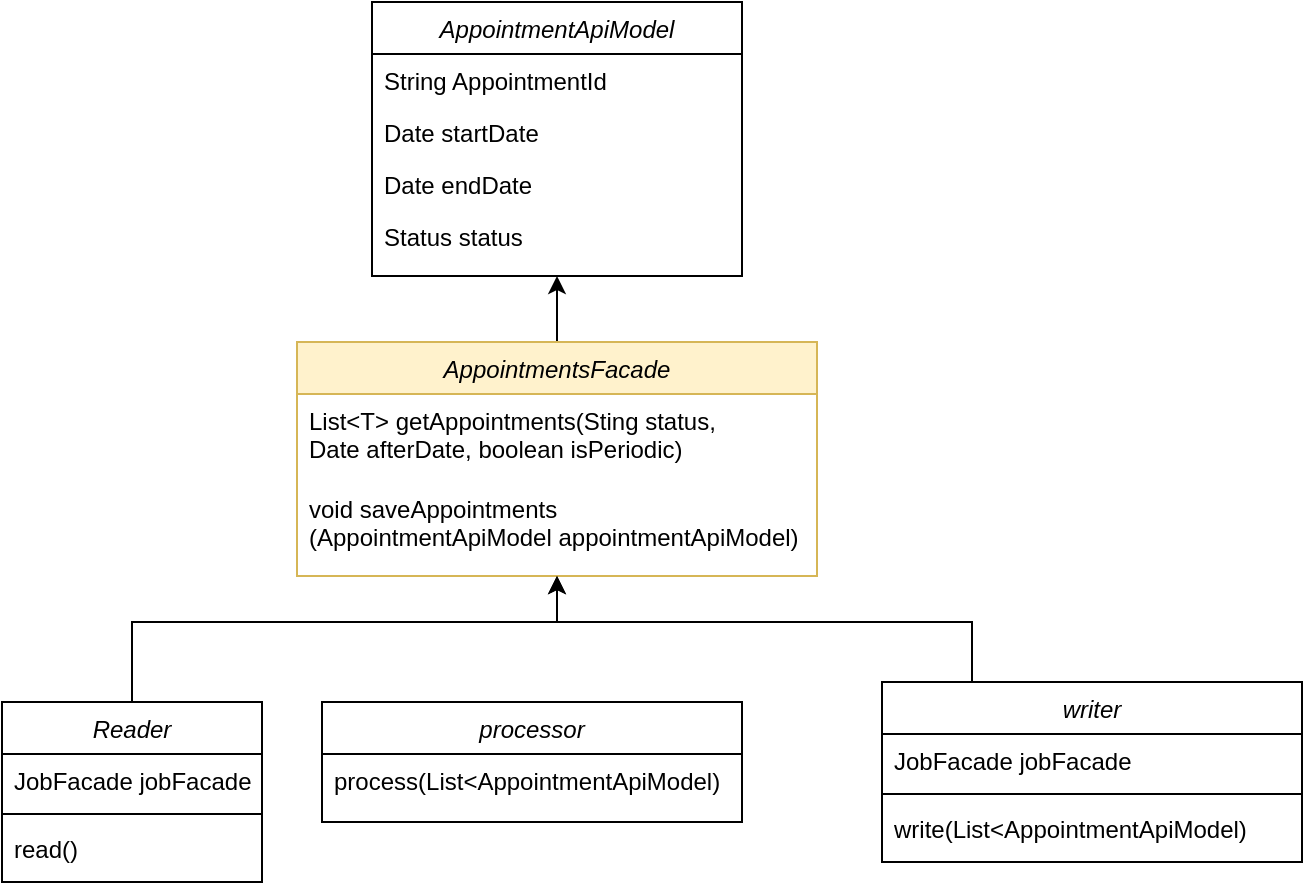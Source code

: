 <mxfile version="24.8.4">
  <diagram id="C5RBs43oDa-KdzZeNtuy" name="Page-1">
    <mxGraphModel dx="4298" dy="2847" grid="1" gridSize="10" guides="1" tooltips="1" connect="1" arrows="1" fold="1" page="1" pageScale="1" pageWidth="3300" pageHeight="2339" math="0" shadow="0">
      <root>
        <mxCell id="WIyWlLk6GJQsqaUBKTNV-0" />
        <mxCell id="WIyWlLk6GJQsqaUBKTNV-1" parent="WIyWlLk6GJQsqaUBKTNV-0" />
        <mxCell id="KWM8W5uzkiae-dJSOwvz-24" style="edgeStyle=orthogonalEdgeStyle;rounded=0;orthogonalLoop=1;jettySize=auto;html=1;entryX=0.5;entryY=1;entryDx=0;entryDy=0;" edge="1" parent="WIyWlLk6GJQsqaUBKTNV-1" source="ApyK9dZCyS79xW809X-P-85" target="KWM8W5uzkiae-dJSOwvz-19">
          <mxGeometry relative="1" as="geometry" />
        </mxCell>
        <mxCell id="ApyK9dZCyS79xW809X-P-85" value="AppointmentsFacade" style="swimlane;fontStyle=2;align=center;verticalAlign=top;childLayout=stackLayout;horizontal=1;startSize=26;horizontalStack=0;resizeParent=1;resizeLast=0;collapsible=1;marginBottom=0;rounded=0;shadow=0;strokeWidth=1;fillColor=#fff2cc;strokeColor=#d6b656;" parent="WIyWlLk6GJQsqaUBKTNV-1" vertex="1">
          <mxGeometry x="-1492.5" y="-1280" width="260" height="117" as="geometry">
            <mxRectangle x="230" y="140" width="160" height="26" as="alternateBounds" />
          </mxGeometry>
        </mxCell>
        <mxCell id="ApyK9dZCyS79xW809X-P-86" value="List&lt;T&gt; getAppointments(Sting status, &#xa;Date afterDate, boolean isPeriodic) " style="text;align=left;verticalAlign=top;spacingLeft=4;spacingRight=4;overflow=hidden;rotatable=0;points=[[0,0.5],[1,0.5]];portConstraint=eastwest;fillColor=none;" parent="ApyK9dZCyS79xW809X-P-85" vertex="1">
          <mxGeometry y="26" width="260" height="44" as="geometry" />
        </mxCell>
        <mxCell id="ApyK9dZCyS79xW809X-P-88" value="void saveAppointments &#xa;(AppointmentApiModel appointmentApiModel)" style="text;align=left;verticalAlign=top;spacingLeft=4;spacingRight=4;overflow=hidden;rotatable=0;points=[[0,0.5],[1,0.5]];portConstraint=eastwest;fillColor=none;" parent="ApyK9dZCyS79xW809X-P-85" vertex="1">
          <mxGeometry y="70" width="260" height="40" as="geometry" />
        </mxCell>
        <mxCell id="KWM8W5uzkiae-dJSOwvz-25" style="edgeStyle=orthogonalEdgeStyle;rounded=0;orthogonalLoop=1;jettySize=auto;html=1;entryX=0.5;entryY=1;entryDx=0;entryDy=0;" edge="1" parent="WIyWlLk6GJQsqaUBKTNV-1" source="KWM8W5uzkiae-dJSOwvz-3" target="ApyK9dZCyS79xW809X-P-85">
          <mxGeometry relative="1" as="geometry">
            <Array as="points">
              <mxPoint x="-1575" y="-1140" />
              <mxPoint x="-1363" y="-1140" />
            </Array>
          </mxGeometry>
        </mxCell>
        <mxCell id="KWM8W5uzkiae-dJSOwvz-3" value="Reader" style="swimlane;fontStyle=2;align=center;verticalAlign=top;childLayout=stackLayout;horizontal=1;startSize=26;horizontalStack=0;resizeParent=1;resizeLast=0;collapsible=1;marginBottom=0;rounded=0;shadow=0;strokeWidth=1;" vertex="1" parent="WIyWlLk6GJQsqaUBKTNV-1">
          <mxGeometry x="-1640" y="-1100" width="130" height="90" as="geometry">
            <mxRectangle x="230" y="140" width="160" height="26" as="alternateBounds" />
          </mxGeometry>
        </mxCell>
        <mxCell id="KWM8W5uzkiae-dJSOwvz-4" value="JobFacade jobFacade" style="text;align=left;verticalAlign=top;spacingLeft=4;spacingRight=4;overflow=hidden;rotatable=0;points=[[0,0.5],[1,0.5]];portConstraint=eastwest;" vertex="1" parent="KWM8W5uzkiae-dJSOwvz-3">
          <mxGeometry y="26" width="130" height="26" as="geometry" />
        </mxCell>
        <mxCell id="KWM8W5uzkiae-dJSOwvz-5" value="" style="line;html=1;strokeWidth=1;align=left;verticalAlign=middle;spacingTop=-1;spacingLeft=3;spacingRight=3;rotatable=0;labelPosition=right;points=[];portConstraint=eastwest;" vertex="1" parent="KWM8W5uzkiae-dJSOwvz-3">
          <mxGeometry y="52" width="130" height="8" as="geometry" />
        </mxCell>
        <mxCell id="KWM8W5uzkiae-dJSOwvz-6" value="read()" style="text;align=left;verticalAlign=top;spacingLeft=4;spacingRight=4;overflow=hidden;rotatable=0;points=[[0,0.5],[1,0.5]];portConstraint=eastwest;" vertex="1" parent="KWM8W5uzkiae-dJSOwvz-3">
          <mxGeometry y="60" width="130" height="26" as="geometry" />
        </mxCell>
        <mxCell id="KWM8W5uzkiae-dJSOwvz-7" value="processor" style="swimlane;fontStyle=2;align=center;verticalAlign=top;childLayout=stackLayout;horizontal=1;startSize=26;horizontalStack=0;resizeParent=1;resizeLast=0;collapsible=1;marginBottom=0;rounded=0;shadow=0;strokeWidth=1;" vertex="1" parent="WIyWlLk6GJQsqaUBKTNV-1">
          <mxGeometry x="-1480" y="-1100" width="210" height="60" as="geometry">
            <mxRectangle x="230" y="140" width="160" height="26" as="alternateBounds" />
          </mxGeometry>
        </mxCell>
        <mxCell id="KWM8W5uzkiae-dJSOwvz-10" value="process(List&lt;AppointmentApiModel)" style="text;align=left;verticalAlign=top;spacingLeft=4;spacingRight=4;overflow=hidden;rotatable=0;points=[[0,0.5],[1,0.5]];portConstraint=eastwest;" vertex="1" parent="KWM8W5uzkiae-dJSOwvz-7">
          <mxGeometry y="26" width="210" height="26" as="geometry" />
        </mxCell>
        <mxCell id="KWM8W5uzkiae-dJSOwvz-27" style="edgeStyle=orthogonalEdgeStyle;rounded=0;orthogonalLoop=1;jettySize=auto;html=1;entryX=0.5;entryY=1;entryDx=0;entryDy=0;" edge="1" parent="WIyWlLk6GJQsqaUBKTNV-1" source="KWM8W5uzkiae-dJSOwvz-11" target="ApyK9dZCyS79xW809X-P-85">
          <mxGeometry relative="1" as="geometry">
            <Array as="points">
              <mxPoint x="-1155" y="-1140" />
              <mxPoint x="-1363" y="-1140" />
            </Array>
          </mxGeometry>
        </mxCell>
        <mxCell id="KWM8W5uzkiae-dJSOwvz-11" value="writer" style="swimlane;fontStyle=2;align=center;verticalAlign=top;childLayout=stackLayout;horizontal=1;startSize=26;horizontalStack=0;resizeParent=1;resizeLast=0;collapsible=1;marginBottom=0;rounded=0;shadow=0;strokeWidth=1;" vertex="1" parent="WIyWlLk6GJQsqaUBKTNV-1">
          <mxGeometry x="-1200" y="-1110" width="210" height="90" as="geometry">
            <mxRectangle x="230" y="140" width="160" height="26" as="alternateBounds" />
          </mxGeometry>
        </mxCell>
        <mxCell id="KWM8W5uzkiae-dJSOwvz-12" value="JobFacade jobFacade" style="text;align=left;verticalAlign=top;spacingLeft=4;spacingRight=4;overflow=hidden;rotatable=0;points=[[0,0.5],[1,0.5]];portConstraint=eastwest;" vertex="1" parent="KWM8W5uzkiae-dJSOwvz-11">
          <mxGeometry y="26" width="210" height="26" as="geometry" />
        </mxCell>
        <mxCell id="KWM8W5uzkiae-dJSOwvz-13" value="" style="line;html=1;strokeWidth=1;align=left;verticalAlign=middle;spacingTop=-1;spacingLeft=3;spacingRight=3;rotatable=0;labelPosition=right;points=[];portConstraint=eastwest;" vertex="1" parent="KWM8W5uzkiae-dJSOwvz-11">
          <mxGeometry y="52" width="210" height="8" as="geometry" />
        </mxCell>
        <mxCell id="KWM8W5uzkiae-dJSOwvz-14" value="write(List&lt;AppointmentApiModel)" style="text;align=left;verticalAlign=top;spacingLeft=4;spacingRight=4;overflow=hidden;rotatable=0;points=[[0,0.5],[1,0.5]];portConstraint=eastwest;" vertex="1" parent="KWM8W5uzkiae-dJSOwvz-11">
          <mxGeometry y="60" width="210" height="26" as="geometry" />
        </mxCell>
        <mxCell id="KWM8W5uzkiae-dJSOwvz-19" value="AppointmentApiModel" style="swimlane;fontStyle=2;align=center;verticalAlign=top;childLayout=stackLayout;horizontal=1;startSize=26;horizontalStack=0;resizeParent=1;resizeLast=0;collapsible=1;marginBottom=0;rounded=0;shadow=0;strokeWidth=1;" vertex="1" parent="WIyWlLk6GJQsqaUBKTNV-1">
          <mxGeometry x="-1455" y="-1450" width="185" height="137" as="geometry">
            <mxRectangle x="230" y="140" width="160" height="26" as="alternateBounds" />
          </mxGeometry>
        </mxCell>
        <mxCell id="KWM8W5uzkiae-dJSOwvz-20" value="String AppointmentId" style="text;align=left;verticalAlign=top;spacingLeft=4;spacingRight=4;overflow=hidden;rotatable=0;points=[[0,0.5],[1,0.5]];portConstraint=eastwest;" vertex="1" parent="KWM8W5uzkiae-dJSOwvz-19">
          <mxGeometry y="26" width="185" height="26" as="geometry" />
        </mxCell>
        <mxCell id="KWM8W5uzkiae-dJSOwvz-21" value="Date startDate" style="text;align=left;verticalAlign=top;spacingLeft=4;spacingRight=4;overflow=hidden;rotatable=0;points=[[0,0.5],[1,0.5]];portConstraint=eastwest;" vertex="1" parent="KWM8W5uzkiae-dJSOwvz-19">
          <mxGeometry y="52" width="185" height="26" as="geometry" />
        </mxCell>
        <mxCell id="KWM8W5uzkiae-dJSOwvz-22" value="Date endDate" style="text;align=left;verticalAlign=top;spacingLeft=4;spacingRight=4;overflow=hidden;rotatable=0;points=[[0,0.5],[1,0.5]];portConstraint=eastwest;" vertex="1" parent="KWM8W5uzkiae-dJSOwvz-19">
          <mxGeometry y="78" width="185" height="26" as="geometry" />
        </mxCell>
        <mxCell id="KWM8W5uzkiae-dJSOwvz-23" value="Status status" style="text;align=left;verticalAlign=top;spacingLeft=4;spacingRight=4;overflow=hidden;rotatable=0;points=[[0,0.5],[1,0.5]];portConstraint=eastwest;" vertex="1" parent="KWM8W5uzkiae-dJSOwvz-19">
          <mxGeometry y="104" width="185" height="26" as="geometry" />
        </mxCell>
      </root>
    </mxGraphModel>
  </diagram>
</mxfile>
